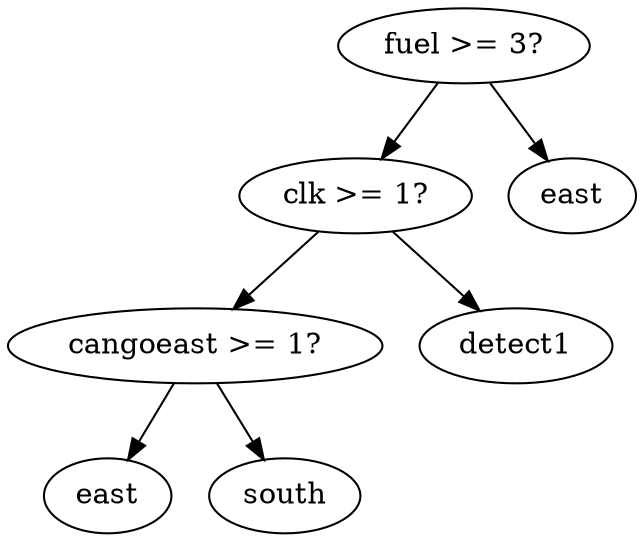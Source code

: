 digraph tree {
    "0x0" [label="fuel >= 3?"];
    "0x1" [label="clk >= 1?"];
    "0x2" [label="cangoeast >= 1?"];
    "0x3" [label="east"];
    "0x4" [label="south"];
    "0x5" [label="detect1"];
    "0x6" [label="east"];
    "0x0" -> "0x1";
    "0x0" -> "0x6";
    "0x1" -> "0x2";
    "0x1" -> "0x5";
    "0x2" -> "0x3";
    "0x2" -> "0x4";
}
